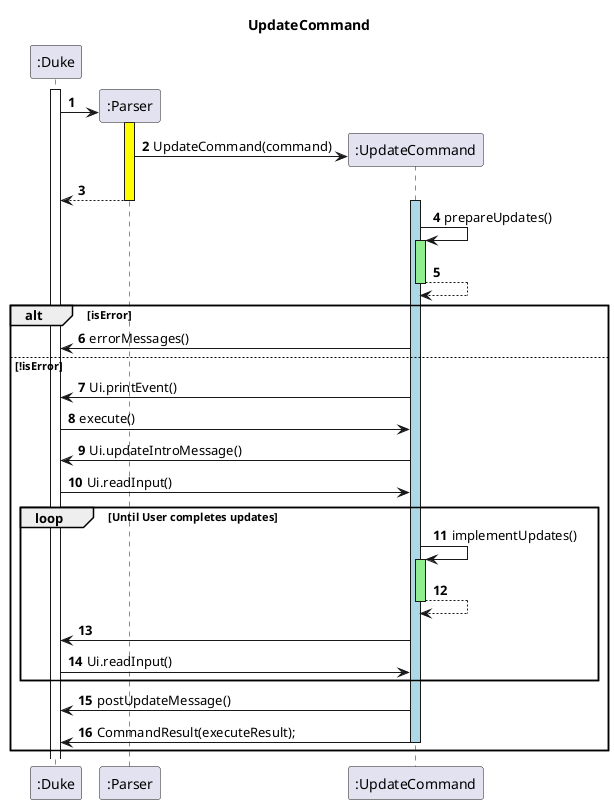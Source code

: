 @startuml
'https://plantuml.com/sequence-diagram

autonumber

title UpdateCommand

participant ":Duke" as Duke
activate Duke

create ":Parser" as Parser
Duke -> Parser
activate Parser #yellow

create ":UpdateCommand" as UpdateCommand
Parser -> UpdateCommand: UpdateCommand(command)

return

activate UpdateCommand #lightblue
UpdateCommand -> UpdateCommand: prepareUpdates()
activate UpdateCommand #lightgreen
return
alt isError
    UpdateCommand -> Duke : errorMessages()
else !isError
    UpdateCommand -> Duke : Ui.printEvent()
    Duke -> UpdateCommand: execute()
    UpdateCommand -> Duke: Ui.updateIntroMessage()
    Duke -> UpdateCommand: Ui.readInput()
        loop Until User completes updates
            UpdateCommand -> UpdateCommand: implementUpdates()
            activate UpdateCommand #lightgreen
            return
            UpdateCommand -> Duke
            Duke -> UpdateCommand: Ui.readInput()
        end

    UpdateCommand -> Duke: postUpdateMessage()
    UpdateCommand -> Duke: CommandResult(executeResult);
    deactivate UpdateCommand
end

@enduml